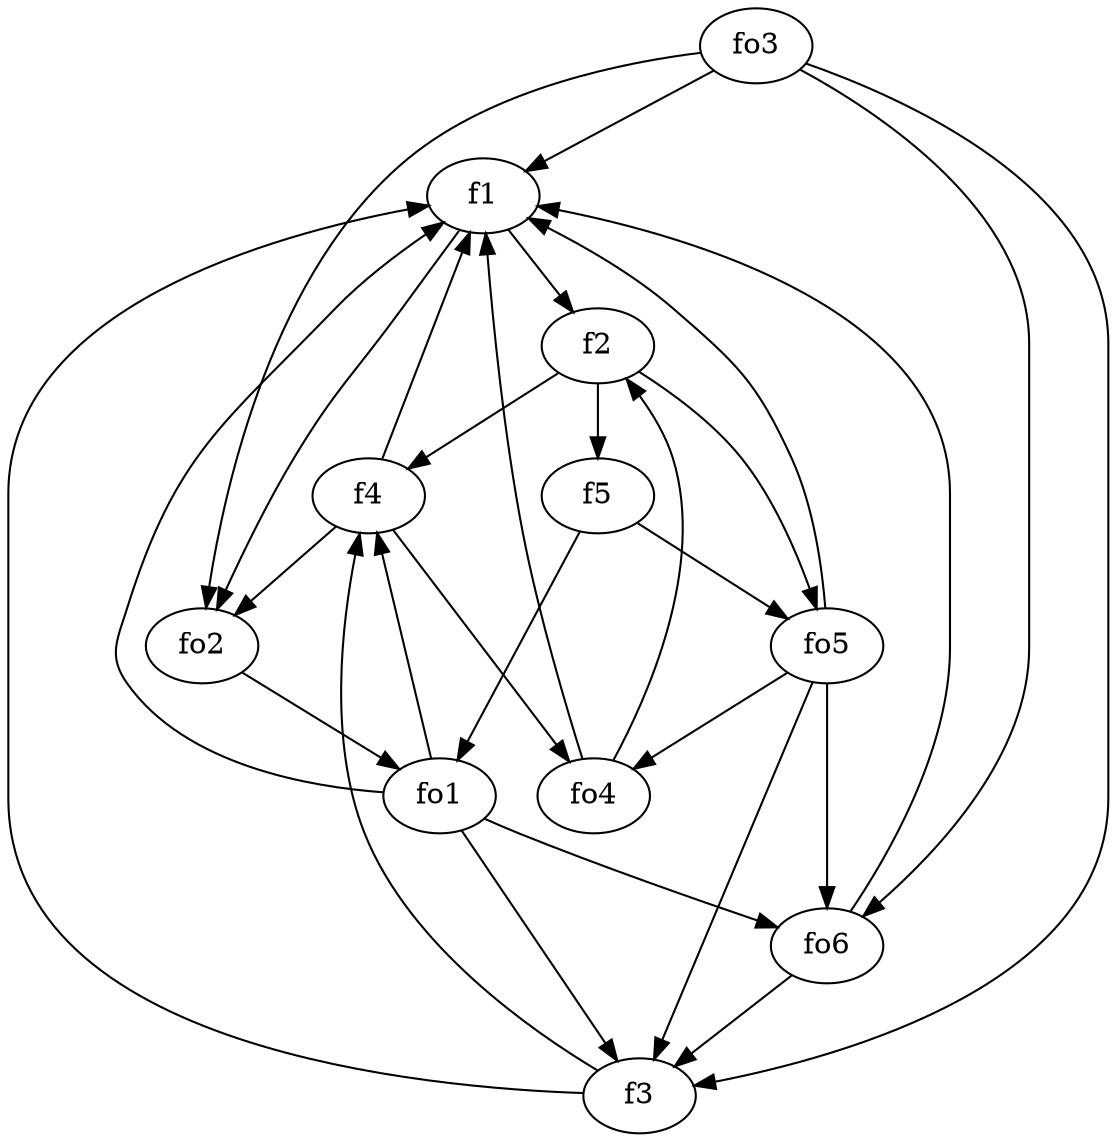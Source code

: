 strict digraph  {
f1;
f2;
f3;
f4;
f5;
fo1;
fo2;
fo3;
fo4;
fo5;
fo6;
f1 -> fo2  [weight=2];
f1 -> f2  [weight=2];
f2 -> f5  [weight=2];
f2 -> f4  [weight=2];
f2 -> fo5  [weight=2];
f3 -> f4  [weight=2];
f3 -> f1  [weight=2];
f4 -> fo4  [weight=2];
f4 -> fo2  [weight=2];
f4 -> f1  [weight=2];
f5 -> fo5  [weight=2];
f5 -> fo1  [weight=2];
fo1 -> f3  [weight=2];
fo1 -> fo6  [weight=2];
fo1 -> f4  [weight=2];
fo1 -> f1  [weight=2];
fo2 -> fo1  [weight=2];
fo3 -> f1  [weight=2];
fo3 -> fo6  [weight=2];
fo3 -> f3  [weight=2];
fo3 -> fo2  [weight=2];
fo4 -> f1  [weight=2];
fo4 -> f2  [weight=2];
fo5 -> f1  [weight=2];
fo5 -> fo6  [weight=2];
fo5 -> f3  [weight=2];
fo5 -> fo4  [weight=2];
fo6 -> f1  [weight=2];
fo6 -> f3  [weight=2];
}
